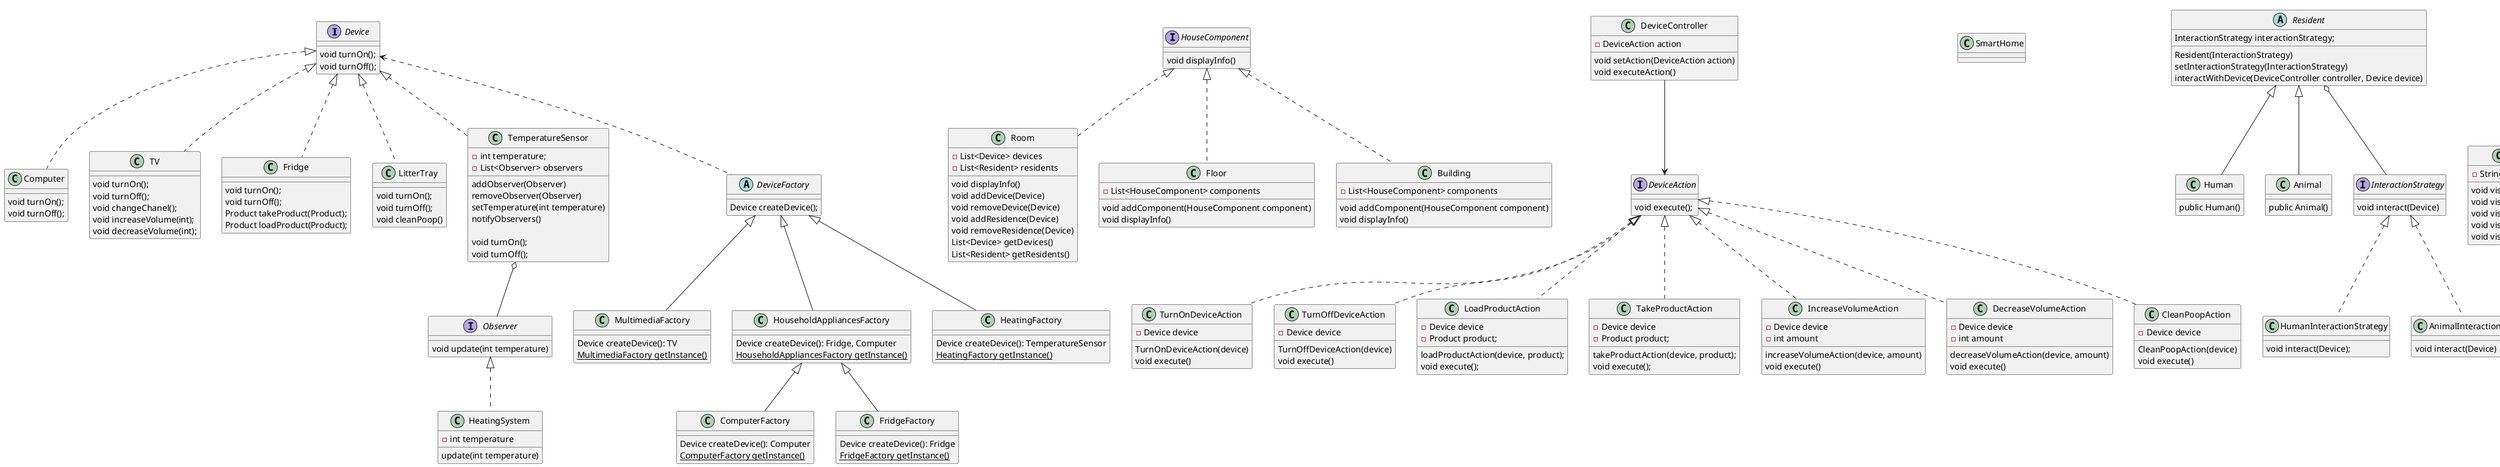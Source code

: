 @startuml

interface Device {
    void turnOn();
    void turnOff();

}

class Computer implements Device {
    void turnOn();
    void turnOff();

}

class TV implements Device {
    void turnOn();
    void turnOff();
    void changeChanel();
    void increaseVolume(int);
    void decreaseVolume(int);

}

class Fridge implements Device {
    void turnOn();
    void turnOff();
    Product takeProduct(Product);
    Product loadProduct(Product);

}

class LitterTray implements Device {
    void turnOn();
    void turnOff();
    void cleanPoop()

}

class TemperatureSensor implements Device {
    - int temperature;
    - List<Observer> observers
    addObserver(Observer)
    removeObserver(Observer)
    setTemperature(int temperature)
    notifyObservers()

    void turnOn();
    void turnOff();

}

abstract class DeviceFactory {
    Device createDevice();
}

class MultimediaFactory extends DeviceFactory {
    Device createDevice(): TV
    {static} MultimediaFactory getInstance()
}

class HouseholdAppliancesFactory extends DeviceFactory {
    Device createDevice(): Fridge, Computer
    {static} HouseholdAppliancesFactory getInstance()
}

class ComputerFactory extends HouseholdAppliancesFactory{
    Device createDevice(): Computer
    {static} ComputerFactory getInstance()
}

class FridgeFactory extends HouseholdAppliancesFactory{
    Device createDevice(): Fridge
    {static} FridgeFactory getInstance()
}

class HeatingFactory extends DeviceFactory {
    Device createDevice(): TemperatureSensor
    {static} HeatingFactory getInstance()
}

class HeatingSystem implements Observer{
   -int temperature
    update(int temperature)
'    if temperature is over 20 turn off heating else turn on
}

interface Observer {
    void update(int temperature)
}

interface HouseComponent {
    void displayInfo()

}

class Room implements HouseComponent {
    -List<Device> devices
    -List<Resident> residents

    void displayInfo()
    void addDevice(Device)
    void removeDevice(Device)
    void addResidence(Device)
    void removeResidence(Device)
    List<Device> getDevices()
    List<Resident> getResidents()

}

class Floor implements HouseComponent {
    -List<HouseComponent> components
    void addComponent(HouseComponent component)
    void displayInfo()

}

class Building implements HouseComponent {
    -List<HouseComponent> components
    void addComponent(HouseComponent component)
    void displayInfo()

}

interface DeviceAction {
    void execute();
}

class TurnOnDeviceAction implements DeviceAction {
    -Device device
    TurnOnDeviceAction(device)
    void execute()
}


class TurnOffDeviceAction implements DeviceAction {
    -Device device
    TurnOffDeviceAction(device)
    void execute()
}

class LoadProductAction implements DeviceAction {
    -Device device
    -Product product;
    loadProductAction(device, product);
    void execute();
}

class TakeProductAction implements DeviceAction {
    -Device device
    -Product product;
    takeProductAction(device, product);
    void execute();
}

class IncreaseVolumeAction implements DeviceAction {
    -Device device
    -int amount
    increaseVolumeAction(device, amount)
    void execute()
}

class DecreaseVolumeAction implements DeviceAction {
    -Device device
    -int amount
    decreaseVolumeAction(device, amount)
    void execute()
}

class CleanPoopAction implements DeviceAction {
    -Device device
    CleanPoopAction(device)
    void execute()
}


class DeviceController {
    -DeviceAction action
    void setAction(DeviceAction action)
    void executeAction()
}

class SmartHome {

}

abstract class Resident {
    InteractionStrategy interactionStrategy;
    Resident(InteractionStrategy)
    setInteractionStrategy(InteractionStrategy)
    interactWithDevice(DeviceController controller, Device device)
'    public void interactWithDevice(DeviceController controller, Device device) {
'            interactionStrategy.interact(device);
'
'            EventCollector.getInstance().recordEvent(
'                new ResidentEvent(controller.getActionName, this.name, device.getClass().getSimpleName())
'            );
'        }


}

class Human extends Resident{
    public Human()

}

class Animal extends Resident {
    public Animal()

}

interface InteractionStrategy{
    void interact(Device)
}

class HumanInteractionStrategy implements InteractionStrategy{
    void interact(Device);
}

class AnimalInteractionStrategy implements InteractionStrategy{
    void interact(Device)
}

interface ReportVisitor {
    void visit(Building)
    void visit(Floor)
    void visit(Room)
    void visit(Device)
    void visit(Resident)
}

class HouseConfigurationReport implements ReportVisitor {
    -StringBuilder reportStringBuilder report

    void visit(Building)
    void visit(Floor)
    void visit(Room)
    void visit(Device)
    void visit(Resident)
}

class EventReport implements ReportVisitor {
    void visit(Device)
    visit(Resident)
}

class ActivityAndUsageReport implements ReportVisitor {
    void visit(Device)
    void visit(Resident)
}

class ConsumptionReport implements ReportVisitor {
    void visit(Device)
}

interface Event {
    String getType();
    String getSource();
    String getTarget();
}



Device <.. DeviceFactory
TemperatureSensor o-- Observer
DeviceController --> DeviceAction
Resident o-- InteractionStrategy

@enduml